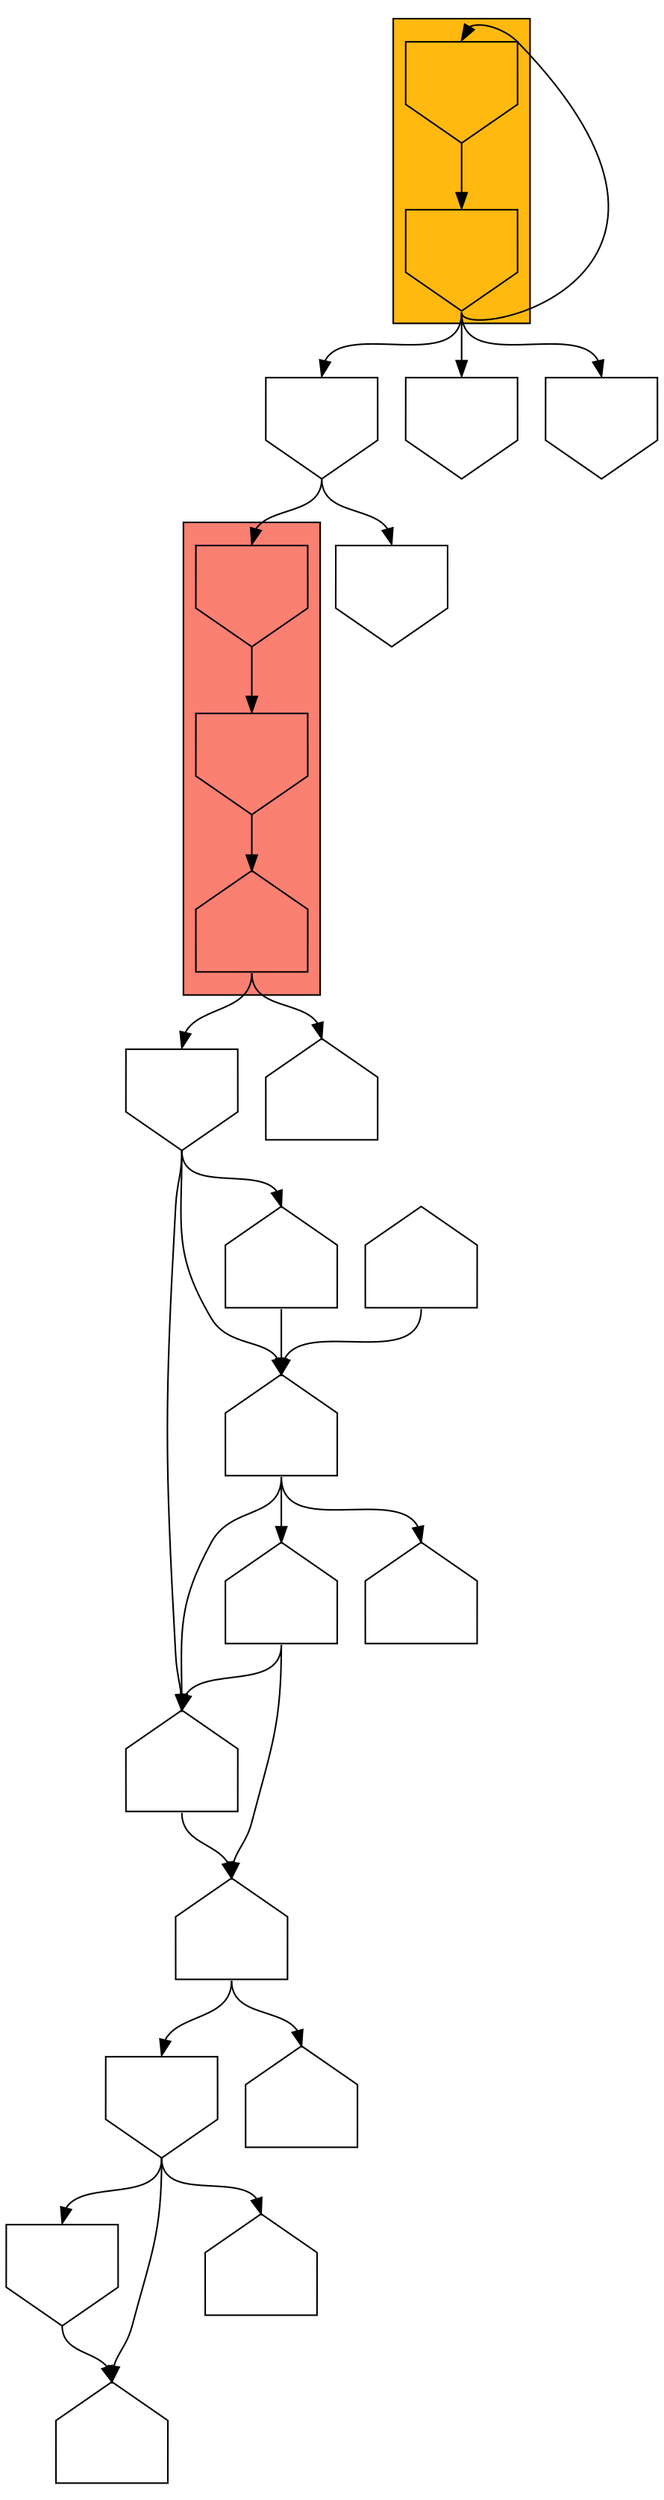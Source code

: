 digraph asm {
	edge [headport=n,tailport=s];
subgraph cluster_Y310_19074 {
	310 [label="",height=1,width=1,shape=invhouse];
	19074 [label="",height=1,width=1,shape=invhouse];
	style=filled;
	fillcolor=darkgoldenrod1;
}
subgraph cluster_C7828_10244_20658 {
	7828 [label="",height=1,width=1,shape=invhouse];
	10244 [label="",height=1,width=1,shape=invhouse];
	20658 [label="",height=1,width=1,shape=house];
	style=filled;
	fillcolor=salmon;
}
	5939 [label="",height=1,width=1,shape=invhouse];
	3912 [label="",height=1,width=1,shape=invhouse];
	8267 [label="",height=1,width=1,shape=house];
	10957 [label="",height=1,width=1,shape=house];
	8025 [label="",height=1,width=1,shape=invhouse];
	9963 [label="",height=1,width=1,shape=invhouse];
	18605 [label="",height=1,width=1,shape=house];
	9965 [label="",height=1,width=1,shape=house];
	10532 [label="",height=1,width=1,shape=house];
	6557 [label="",height=1,width=1,shape=house];
	10742 [label="",height=1,width=1,shape=house];
	8274 [label="",height=1,width=1,shape=house];
	7692 [label="",height=1,width=1,shape=house];
	14606 [label="",height=1,width=1,shape=house];
	13005 [label="",height=1,width=1,shape=house];
	9732 [label="",height=1,width=1,shape=invhouse];
	18652 [label="",height=1,width=1,shape=invhouse];
	18676 [label="",height=1,width=1,shape=invhouse];
	310 -> 19074
	19074 -> 310
	19074 -> 5939
	19074 -> 18652
	19074 -> 18676
	5939 -> 7828
	5939 -> 9732
	7828 -> 10244
	10244 -> 20658
	20658 -> 3912
	20658 -> 13005
	3912 -> 8267
	3912 -> 10742
	3912 -> 14606
	8267 -> 10957
	10957 -> 8025
	10957 -> 10532
	8025 -> 9963
	8025 -> 9965
	8025 -> 18605
	9963 -> 18605
	6557 -> 8267
	6557 -> 10957
	10742 -> 6557
	10742 -> 8267
	10742 -> 8274
	7692 -> 10742
	14606 -> 10742
}